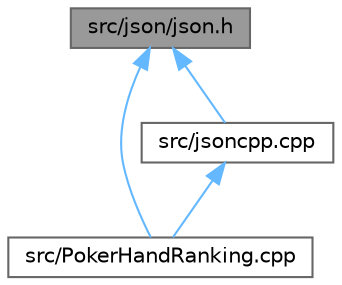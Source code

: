digraph "src/json/json.h"
{
 // LATEX_PDF_SIZE
  bgcolor="transparent";
  edge [fontname=Helvetica,fontsize=10,labelfontname=Helvetica,labelfontsize=10];
  node [fontname=Helvetica,fontsize=10,shape=box,height=0.2,width=0.4];
  Node1 [label="src/json/json.h",height=0.2,width=0.4,color="gray40", fillcolor="grey60", style="filled", fontcolor="black",tooltip=" "];
  Node1 -> Node2 [dir="back",color="steelblue1",style="solid"];
  Node2 [label="src/PokerHandRanking.cpp",height=0.2,width=0.4,color="grey40", fillcolor="white", style="filled",URL="$_poker_hand_ranking_8cpp.html",tooltip=" "];
  Node1 -> Node3 [dir="back",color="steelblue1",style="solid"];
  Node3 [label="src/jsoncpp.cpp",height=0.2,width=0.4,color="grey40", fillcolor="white", style="filled",URL="$jsoncpp_8cpp.html",tooltip=" "];
  Node3 -> Node2 [dir="back",color="steelblue1",style="solid"];
}
